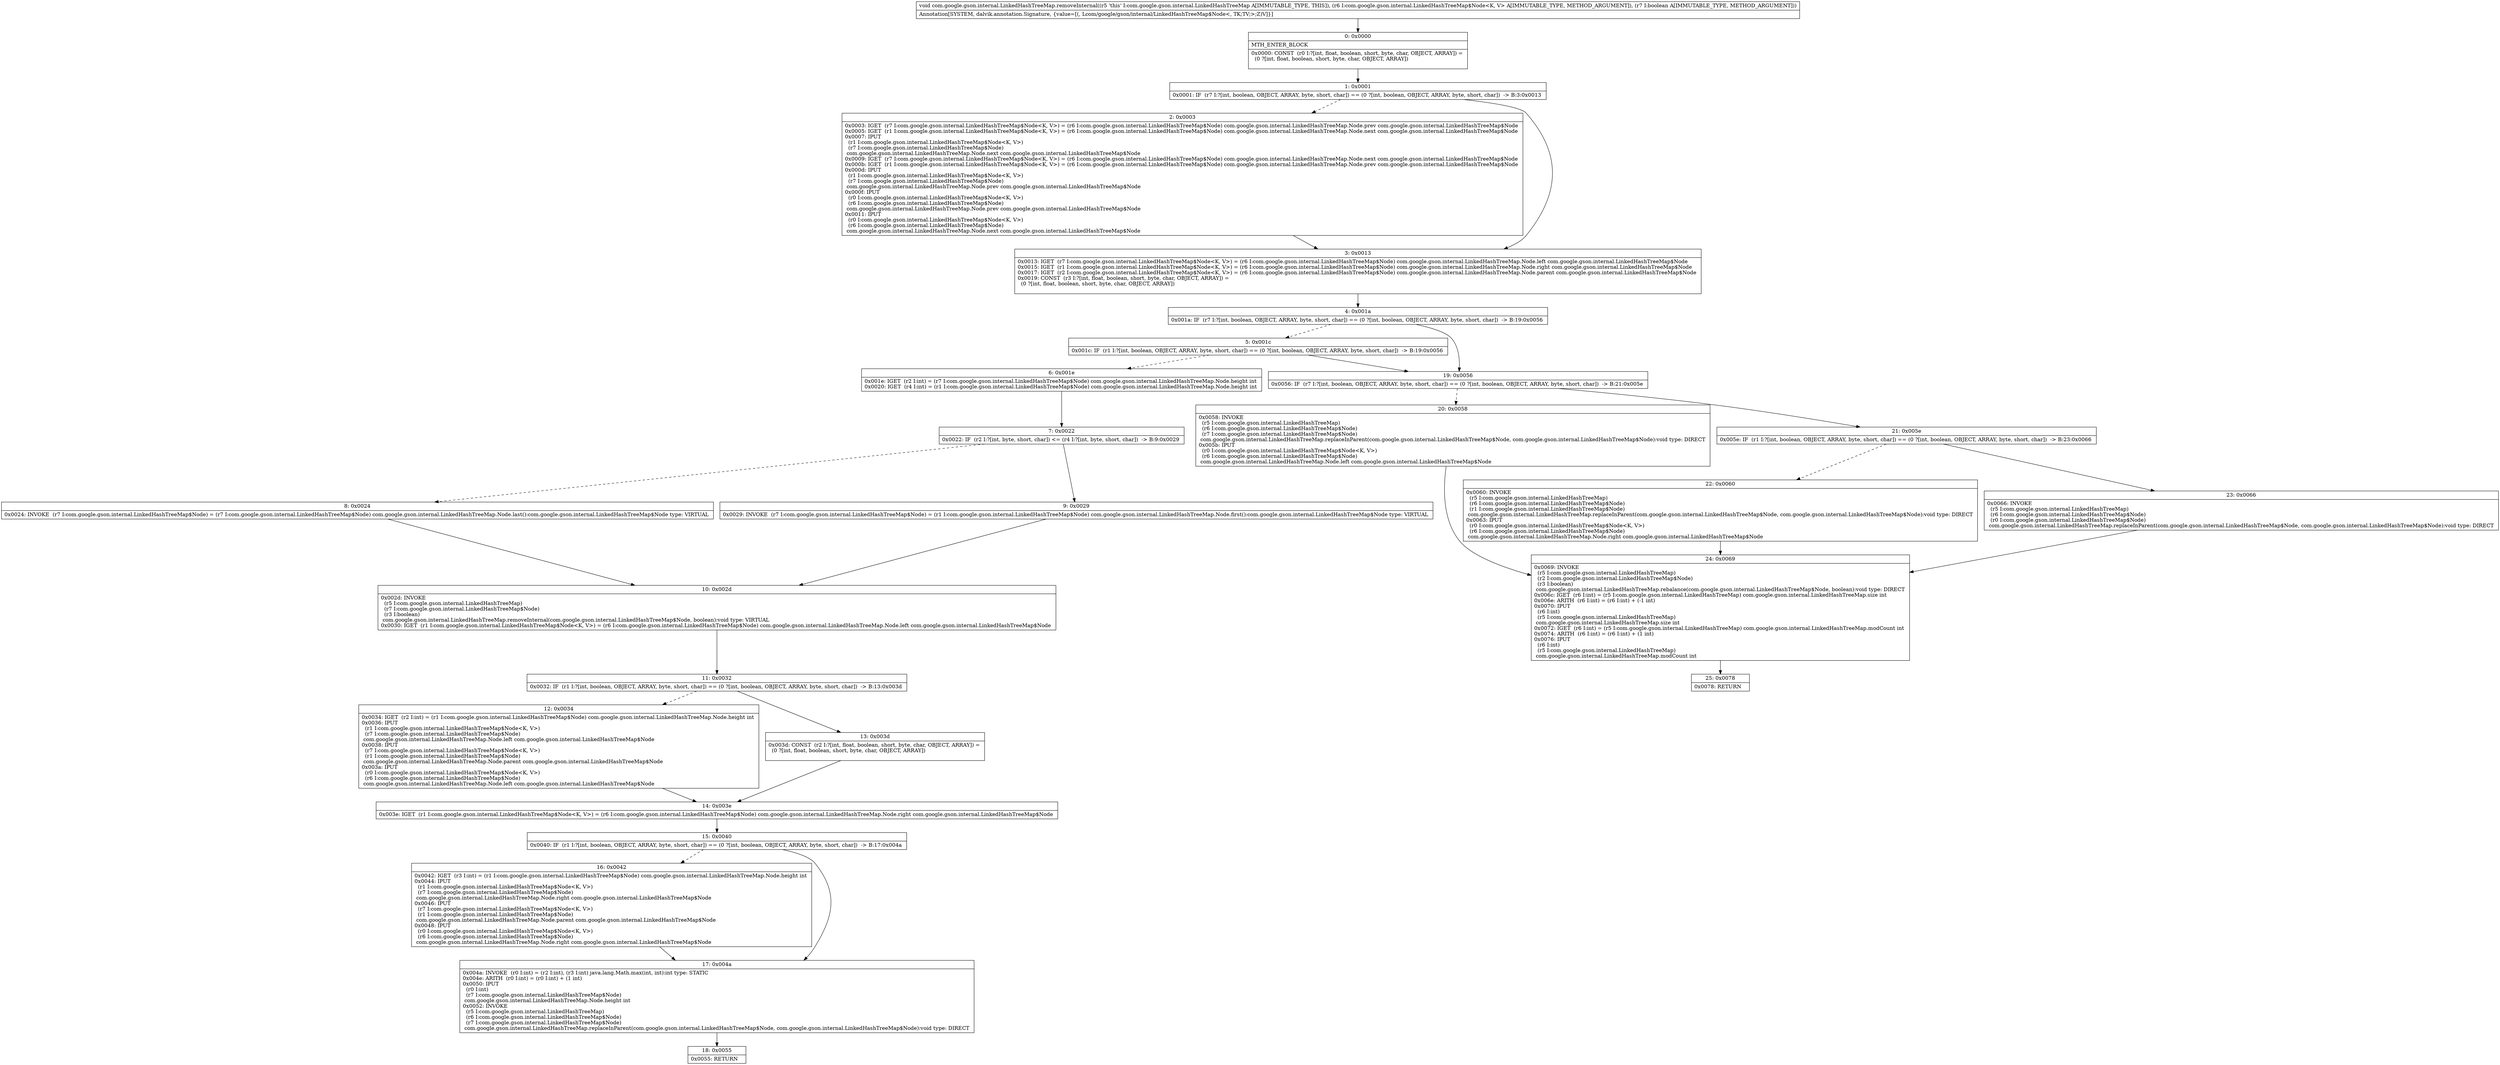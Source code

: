 digraph "CFG forcom.google.gson.internal.LinkedHashTreeMap.removeInternal(Lcom\/google\/gson\/internal\/LinkedHashTreeMap$Node;Z)V" {
Node_0 [shape=record,label="{0\:\ 0x0000|MTH_ENTER_BLOCK\l|0x0000: CONST  (r0 I:?[int, float, boolean, short, byte, char, OBJECT, ARRAY]) = \l  (0 ?[int, float, boolean, short, byte, char, OBJECT, ARRAY])\l \l}"];
Node_1 [shape=record,label="{1\:\ 0x0001|0x0001: IF  (r7 I:?[int, boolean, OBJECT, ARRAY, byte, short, char]) == (0 ?[int, boolean, OBJECT, ARRAY, byte, short, char])  \-\> B:3:0x0013 \l}"];
Node_2 [shape=record,label="{2\:\ 0x0003|0x0003: IGET  (r7 I:com.google.gson.internal.LinkedHashTreeMap$Node\<K, V\>) = (r6 I:com.google.gson.internal.LinkedHashTreeMap$Node) com.google.gson.internal.LinkedHashTreeMap.Node.prev com.google.gson.internal.LinkedHashTreeMap$Node \l0x0005: IGET  (r1 I:com.google.gson.internal.LinkedHashTreeMap$Node\<K, V\>) = (r6 I:com.google.gson.internal.LinkedHashTreeMap$Node) com.google.gson.internal.LinkedHashTreeMap.Node.next com.google.gson.internal.LinkedHashTreeMap$Node \l0x0007: IPUT  \l  (r1 I:com.google.gson.internal.LinkedHashTreeMap$Node\<K, V\>)\l  (r7 I:com.google.gson.internal.LinkedHashTreeMap$Node)\l com.google.gson.internal.LinkedHashTreeMap.Node.next com.google.gson.internal.LinkedHashTreeMap$Node \l0x0009: IGET  (r7 I:com.google.gson.internal.LinkedHashTreeMap$Node\<K, V\>) = (r6 I:com.google.gson.internal.LinkedHashTreeMap$Node) com.google.gson.internal.LinkedHashTreeMap.Node.next com.google.gson.internal.LinkedHashTreeMap$Node \l0x000b: IGET  (r1 I:com.google.gson.internal.LinkedHashTreeMap$Node\<K, V\>) = (r6 I:com.google.gson.internal.LinkedHashTreeMap$Node) com.google.gson.internal.LinkedHashTreeMap.Node.prev com.google.gson.internal.LinkedHashTreeMap$Node \l0x000d: IPUT  \l  (r1 I:com.google.gson.internal.LinkedHashTreeMap$Node\<K, V\>)\l  (r7 I:com.google.gson.internal.LinkedHashTreeMap$Node)\l com.google.gson.internal.LinkedHashTreeMap.Node.prev com.google.gson.internal.LinkedHashTreeMap$Node \l0x000f: IPUT  \l  (r0 I:com.google.gson.internal.LinkedHashTreeMap$Node\<K, V\>)\l  (r6 I:com.google.gson.internal.LinkedHashTreeMap$Node)\l com.google.gson.internal.LinkedHashTreeMap.Node.prev com.google.gson.internal.LinkedHashTreeMap$Node \l0x0011: IPUT  \l  (r0 I:com.google.gson.internal.LinkedHashTreeMap$Node\<K, V\>)\l  (r6 I:com.google.gson.internal.LinkedHashTreeMap$Node)\l com.google.gson.internal.LinkedHashTreeMap.Node.next com.google.gson.internal.LinkedHashTreeMap$Node \l}"];
Node_3 [shape=record,label="{3\:\ 0x0013|0x0013: IGET  (r7 I:com.google.gson.internal.LinkedHashTreeMap$Node\<K, V\>) = (r6 I:com.google.gson.internal.LinkedHashTreeMap$Node) com.google.gson.internal.LinkedHashTreeMap.Node.left com.google.gson.internal.LinkedHashTreeMap$Node \l0x0015: IGET  (r1 I:com.google.gson.internal.LinkedHashTreeMap$Node\<K, V\>) = (r6 I:com.google.gson.internal.LinkedHashTreeMap$Node) com.google.gson.internal.LinkedHashTreeMap.Node.right com.google.gson.internal.LinkedHashTreeMap$Node \l0x0017: IGET  (r2 I:com.google.gson.internal.LinkedHashTreeMap$Node\<K, V\>) = (r6 I:com.google.gson.internal.LinkedHashTreeMap$Node) com.google.gson.internal.LinkedHashTreeMap.Node.parent com.google.gson.internal.LinkedHashTreeMap$Node \l0x0019: CONST  (r3 I:?[int, float, boolean, short, byte, char, OBJECT, ARRAY]) = \l  (0 ?[int, float, boolean, short, byte, char, OBJECT, ARRAY])\l \l}"];
Node_4 [shape=record,label="{4\:\ 0x001a|0x001a: IF  (r7 I:?[int, boolean, OBJECT, ARRAY, byte, short, char]) == (0 ?[int, boolean, OBJECT, ARRAY, byte, short, char])  \-\> B:19:0x0056 \l}"];
Node_5 [shape=record,label="{5\:\ 0x001c|0x001c: IF  (r1 I:?[int, boolean, OBJECT, ARRAY, byte, short, char]) == (0 ?[int, boolean, OBJECT, ARRAY, byte, short, char])  \-\> B:19:0x0056 \l}"];
Node_6 [shape=record,label="{6\:\ 0x001e|0x001e: IGET  (r2 I:int) = (r7 I:com.google.gson.internal.LinkedHashTreeMap$Node) com.google.gson.internal.LinkedHashTreeMap.Node.height int \l0x0020: IGET  (r4 I:int) = (r1 I:com.google.gson.internal.LinkedHashTreeMap$Node) com.google.gson.internal.LinkedHashTreeMap.Node.height int \l}"];
Node_7 [shape=record,label="{7\:\ 0x0022|0x0022: IF  (r2 I:?[int, byte, short, char]) \<= (r4 I:?[int, byte, short, char])  \-\> B:9:0x0029 \l}"];
Node_8 [shape=record,label="{8\:\ 0x0024|0x0024: INVOKE  (r7 I:com.google.gson.internal.LinkedHashTreeMap$Node) = (r7 I:com.google.gson.internal.LinkedHashTreeMap$Node) com.google.gson.internal.LinkedHashTreeMap.Node.last():com.google.gson.internal.LinkedHashTreeMap$Node type: VIRTUAL \l}"];
Node_9 [shape=record,label="{9\:\ 0x0029|0x0029: INVOKE  (r7 I:com.google.gson.internal.LinkedHashTreeMap$Node) = (r1 I:com.google.gson.internal.LinkedHashTreeMap$Node) com.google.gson.internal.LinkedHashTreeMap.Node.first():com.google.gson.internal.LinkedHashTreeMap$Node type: VIRTUAL \l}"];
Node_10 [shape=record,label="{10\:\ 0x002d|0x002d: INVOKE  \l  (r5 I:com.google.gson.internal.LinkedHashTreeMap)\l  (r7 I:com.google.gson.internal.LinkedHashTreeMap$Node)\l  (r3 I:boolean)\l com.google.gson.internal.LinkedHashTreeMap.removeInternal(com.google.gson.internal.LinkedHashTreeMap$Node, boolean):void type: VIRTUAL \l0x0030: IGET  (r1 I:com.google.gson.internal.LinkedHashTreeMap$Node\<K, V\>) = (r6 I:com.google.gson.internal.LinkedHashTreeMap$Node) com.google.gson.internal.LinkedHashTreeMap.Node.left com.google.gson.internal.LinkedHashTreeMap$Node \l}"];
Node_11 [shape=record,label="{11\:\ 0x0032|0x0032: IF  (r1 I:?[int, boolean, OBJECT, ARRAY, byte, short, char]) == (0 ?[int, boolean, OBJECT, ARRAY, byte, short, char])  \-\> B:13:0x003d \l}"];
Node_12 [shape=record,label="{12\:\ 0x0034|0x0034: IGET  (r2 I:int) = (r1 I:com.google.gson.internal.LinkedHashTreeMap$Node) com.google.gson.internal.LinkedHashTreeMap.Node.height int \l0x0036: IPUT  \l  (r1 I:com.google.gson.internal.LinkedHashTreeMap$Node\<K, V\>)\l  (r7 I:com.google.gson.internal.LinkedHashTreeMap$Node)\l com.google.gson.internal.LinkedHashTreeMap.Node.left com.google.gson.internal.LinkedHashTreeMap$Node \l0x0038: IPUT  \l  (r7 I:com.google.gson.internal.LinkedHashTreeMap$Node\<K, V\>)\l  (r1 I:com.google.gson.internal.LinkedHashTreeMap$Node)\l com.google.gson.internal.LinkedHashTreeMap.Node.parent com.google.gson.internal.LinkedHashTreeMap$Node \l0x003a: IPUT  \l  (r0 I:com.google.gson.internal.LinkedHashTreeMap$Node\<K, V\>)\l  (r6 I:com.google.gson.internal.LinkedHashTreeMap$Node)\l com.google.gson.internal.LinkedHashTreeMap.Node.left com.google.gson.internal.LinkedHashTreeMap$Node \l}"];
Node_13 [shape=record,label="{13\:\ 0x003d|0x003d: CONST  (r2 I:?[int, float, boolean, short, byte, char, OBJECT, ARRAY]) = \l  (0 ?[int, float, boolean, short, byte, char, OBJECT, ARRAY])\l \l}"];
Node_14 [shape=record,label="{14\:\ 0x003e|0x003e: IGET  (r1 I:com.google.gson.internal.LinkedHashTreeMap$Node\<K, V\>) = (r6 I:com.google.gson.internal.LinkedHashTreeMap$Node) com.google.gson.internal.LinkedHashTreeMap.Node.right com.google.gson.internal.LinkedHashTreeMap$Node \l}"];
Node_15 [shape=record,label="{15\:\ 0x0040|0x0040: IF  (r1 I:?[int, boolean, OBJECT, ARRAY, byte, short, char]) == (0 ?[int, boolean, OBJECT, ARRAY, byte, short, char])  \-\> B:17:0x004a \l}"];
Node_16 [shape=record,label="{16\:\ 0x0042|0x0042: IGET  (r3 I:int) = (r1 I:com.google.gson.internal.LinkedHashTreeMap$Node) com.google.gson.internal.LinkedHashTreeMap.Node.height int \l0x0044: IPUT  \l  (r1 I:com.google.gson.internal.LinkedHashTreeMap$Node\<K, V\>)\l  (r7 I:com.google.gson.internal.LinkedHashTreeMap$Node)\l com.google.gson.internal.LinkedHashTreeMap.Node.right com.google.gson.internal.LinkedHashTreeMap$Node \l0x0046: IPUT  \l  (r7 I:com.google.gson.internal.LinkedHashTreeMap$Node\<K, V\>)\l  (r1 I:com.google.gson.internal.LinkedHashTreeMap$Node)\l com.google.gson.internal.LinkedHashTreeMap.Node.parent com.google.gson.internal.LinkedHashTreeMap$Node \l0x0048: IPUT  \l  (r0 I:com.google.gson.internal.LinkedHashTreeMap$Node\<K, V\>)\l  (r6 I:com.google.gson.internal.LinkedHashTreeMap$Node)\l com.google.gson.internal.LinkedHashTreeMap.Node.right com.google.gson.internal.LinkedHashTreeMap$Node \l}"];
Node_17 [shape=record,label="{17\:\ 0x004a|0x004a: INVOKE  (r0 I:int) = (r2 I:int), (r3 I:int) java.lang.Math.max(int, int):int type: STATIC \l0x004e: ARITH  (r0 I:int) = (r0 I:int) + (1 int) \l0x0050: IPUT  \l  (r0 I:int)\l  (r7 I:com.google.gson.internal.LinkedHashTreeMap$Node)\l com.google.gson.internal.LinkedHashTreeMap.Node.height int \l0x0052: INVOKE  \l  (r5 I:com.google.gson.internal.LinkedHashTreeMap)\l  (r6 I:com.google.gson.internal.LinkedHashTreeMap$Node)\l  (r7 I:com.google.gson.internal.LinkedHashTreeMap$Node)\l com.google.gson.internal.LinkedHashTreeMap.replaceInParent(com.google.gson.internal.LinkedHashTreeMap$Node, com.google.gson.internal.LinkedHashTreeMap$Node):void type: DIRECT \l}"];
Node_18 [shape=record,label="{18\:\ 0x0055|0x0055: RETURN   \l}"];
Node_19 [shape=record,label="{19\:\ 0x0056|0x0056: IF  (r7 I:?[int, boolean, OBJECT, ARRAY, byte, short, char]) == (0 ?[int, boolean, OBJECT, ARRAY, byte, short, char])  \-\> B:21:0x005e \l}"];
Node_20 [shape=record,label="{20\:\ 0x0058|0x0058: INVOKE  \l  (r5 I:com.google.gson.internal.LinkedHashTreeMap)\l  (r6 I:com.google.gson.internal.LinkedHashTreeMap$Node)\l  (r7 I:com.google.gson.internal.LinkedHashTreeMap$Node)\l com.google.gson.internal.LinkedHashTreeMap.replaceInParent(com.google.gson.internal.LinkedHashTreeMap$Node, com.google.gson.internal.LinkedHashTreeMap$Node):void type: DIRECT \l0x005b: IPUT  \l  (r0 I:com.google.gson.internal.LinkedHashTreeMap$Node\<K, V\>)\l  (r6 I:com.google.gson.internal.LinkedHashTreeMap$Node)\l com.google.gson.internal.LinkedHashTreeMap.Node.left com.google.gson.internal.LinkedHashTreeMap$Node \l}"];
Node_21 [shape=record,label="{21\:\ 0x005e|0x005e: IF  (r1 I:?[int, boolean, OBJECT, ARRAY, byte, short, char]) == (0 ?[int, boolean, OBJECT, ARRAY, byte, short, char])  \-\> B:23:0x0066 \l}"];
Node_22 [shape=record,label="{22\:\ 0x0060|0x0060: INVOKE  \l  (r5 I:com.google.gson.internal.LinkedHashTreeMap)\l  (r6 I:com.google.gson.internal.LinkedHashTreeMap$Node)\l  (r1 I:com.google.gson.internal.LinkedHashTreeMap$Node)\l com.google.gson.internal.LinkedHashTreeMap.replaceInParent(com.google.gson.internal.LinkedHashTreeMap$Node, com.google.gson.internal.LinkedHashTreeMap$Node):void type: DIRECT \l0x0063: IPUT  \l  (r0 I:com.google.gson.internal.LinkedHashTreeMap$Node\<K, V\>)\l  (r6 I:com.google.gson.internal.LinkedHashTreeMap$Node)\l com.google.gson.internal.LinkedHashTreeMap.Node.right com.google.gson.internal.LinkedHashTreeMap$Node \l}"];
Node_23 [shape=record,label="{23\:\ 0x0066|0x0066: INVOKE  \l  (r5 I:com.google.gson.internal.LinkedHashTreeMap)\l  (r6 I:com.google.gson.internal.LinkedHashTreeMap$Node)\l  (r0 I:com.google.gson.internal.LinkedHashTreeMap$Node)\l com.google.gson.internal.LinkedHashTreeMap.replaceInParent(com.google.gson.internal.LinkedHashTreeMap$Node, com.google.gson.internal.LinkedHashTreeMap$Node):void type: DIRECT \l}"];
Node_24 [shape=record,label="{24\:\ 0x0069|0x0069: INVOKE  \l  (r5 I:com.google.gson.internal.LinkedHashTreeMap)\l  (r2 I:com.google.gson.internal.LinkedHashTreeMap$Node)\l  (r3 I:boolean)\l com.google.gson.internal.LinkedHashTreeMap.rebalance(com.google.gson.internal.LinkedHashTreeMap$Node, boolean):void type: DIRECT \l0x006c: IGET  (r6 I:int) = (r5 I:com.google.gson.internal.LinkedHashTreeMap) com.google.gson.internal.LinkedHashTreeMap.size int \l0x006e: ARITH  (r6 I:int) = (r6 I:int) + (\-1 int) \l0x0070: IPUT  \l  (r6 I:int)\l  (r5 I:com.google.gson.internal.LinkedHashTreeMap)\l com.google.gson.internal.LinkedHashTreeMap.size int \l0x0072: IGET  (r6 I:int) = (r5 I:com.google.gson.internal.LinkedHashTreeMap) com.google.gson.internal.LinkedHashTreeMap.modCount int \l0x0074: ARITH  (r6 I:int) = (r6 I:int) + (1 int) \l0x0076: IPUT  \l  (r6 I:int)\l  (r5 I:com.google.gson.internal.LinkedHashTreeMap)\l com.google.gson.internal.LinkedHashTreeMap.modCount int \l}"];
Node_25 [shape=record,label="{25\:\ 0x0078|0x0078: RETURN   \l}"];
MethodNode[shape=record,label="{void com.google.gson.internal.LinkedHashTreeMap.removeInternal((r5 'this' I:com.google.gson.internal.LinkedHashTreeMap A[IMMUTABLE_TYPE, THIS]), (r6 I:com.google.gson.internal.LinkedHashTreeMap$Node\<K, V\> A[IMMUTABLE_TYPE, METHOD_ARGUMENT]), (r7 I:boolean A[IMMUTABLE_TYPE, METHOD_ARGUMENT]))  | Annotation[SYSTEM, dalvik.annotation.Signature, \{value=[(, Lcom\/google\/gson\/internal\/LinkedHashTreeMap$Node\<, TK;TV;\>;Z)V]\}]\l}"];
MethodNode -> Node_0;
Node_0 -> Node_1;
Node_1 -> Node_2[style=dashed];
Node_1 -> Node_3;
Node_2 -> Node_3;
Node_3 -> Node_4;
Node_4 -> Node_5[style=dashed];
Node_4 -> Node_19;
Node_5 -> Node_6[style=dashed];
Node_5 -> Node_19;
Node_6 -> Node_7;
Node_7 -> Node_8[style=dashed];
Node_7 -> Node_9;
Node_8 -> Node_10;
Node_9 -> Node_10;
Node_10 -> Node_11;
Node_11 -> Node_12[style=dashed];
Node_11 -> Node_13;
Node_12 -> Node_14;
Node_13 -> Node_14;
Node_14 -> Node_15;
Node_15 -> Node_16[style=dashed];
Node_15 -> Node_17;
Node_16 -> Node_17;
Node_17 -> Node_18;
Node_19 -> Node_20[style=dashed];
Node_19 -> Node_21;
Node_20 -> Node_24;
Node_21 -> Node_22[style=dashed];
Node_21 -> Node_23;
Node_22 -> Node_24;
Node_23 -> Node_24;
Node_24 -> Node_25;
}


